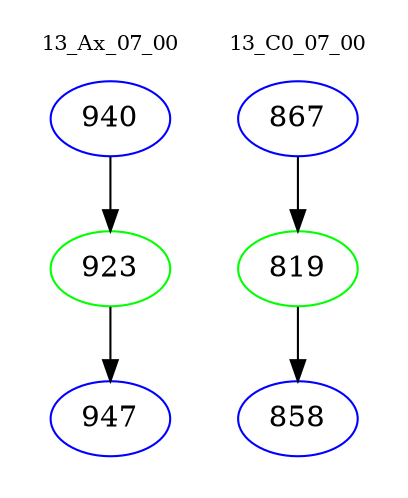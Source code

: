 digraph{
subgraph cluster_0 {
color = white
label = "13_Ax_07_00";
fontsize=10;
T0_940 [label="940", color="blue"]
T0_940 -> T0_923 [color="black"]
T0_923 [label="923", color="green"]
T0_923 -> T0_947 [color="black"]
T0_947 [label="947", color="blue"]
}
subgraph cluster_1 {
color = white
label = "13_C0_07_00";
fontsize=10;
T1_867 [label="867", color="blue"]
T1_867 -> T1_819 [color="black"]
T1_819 [label="819", color="green"]
T1_819 -> T1_858 [color="black"]
T1_858 [label="858", color="blue"]
}
}
